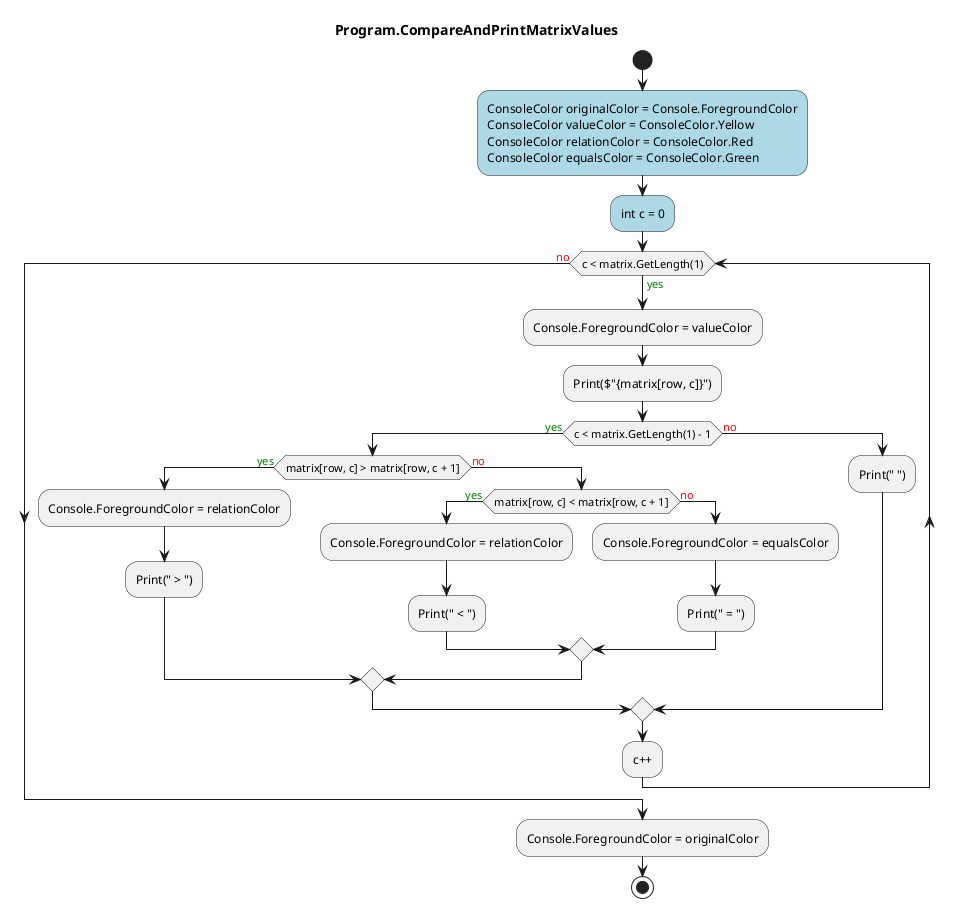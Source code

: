 @startuml Program.CompareAndPrintMatrixValues
title Program.CompareAndPrintMatrixValues
start
#LightBlue:ConsoleColor originalColor = Console.ForegroundColor
ConsoleColor valueColor = ConsoleColor.Yellow
ConsoleColor relationColor = ConsoleColor.Red
ConsoleColor equalsColor = ConsoleColor.Green;
#LightBlue:int c = 0;
while (c < matrix.GetLength(1)) is (<color:green>yes)
    :Console.ForegroundColor = valueColor;
    :Print($"{matrix[row, c]}");
    if (c < matrix.GetLength(1) - 1) then (<color:green>yes)
        if (matrix[row, c] > matrix[row, c + 1]) then (<color:green>yes)
            :Console.ForegroundColor = relationColor;
            :Print(" > ");
          else (<color:red>no)
            if (matrix[row, c] < matrix[row, c + 1]) then (<color:green>yes)
                :Console.ForegroundColor = relationColor;
                :Print(" < ");
              else (<color:red>no)
                  :Console.ForegroundColor = equalsColor;
                  :Print(" = ");
            endif
        endif
      else (<color:red>no)
          :Print(" ");
    endif
:c++;
endwhile (<color:red>no)
:Console.ForegroundColor = originalColor;
stop
@enduml
